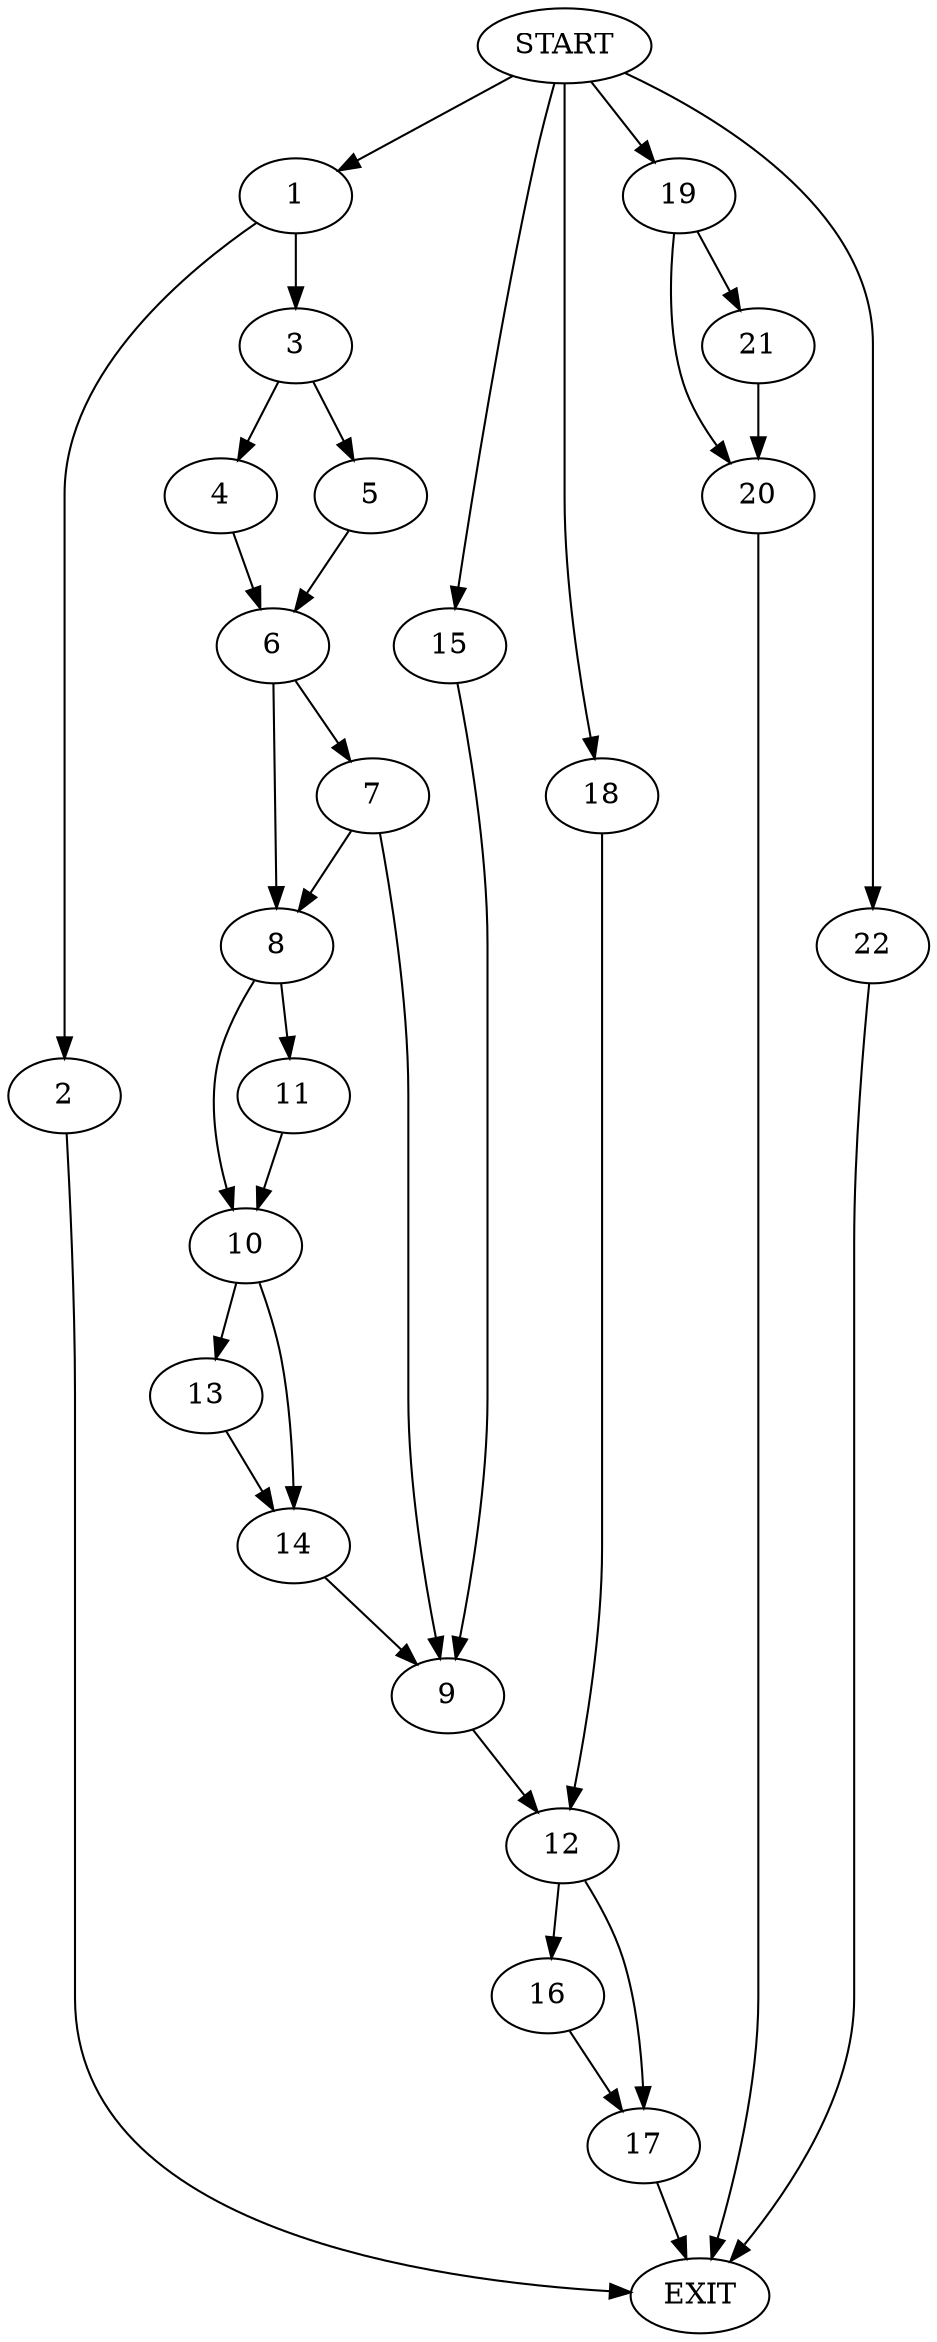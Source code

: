 digraph {
0 [label="START"]
23 [label="EXIT"]
0 -> 1
1 -> 2
1 -> 3
2 -> 23
3 -> 4
3 -> 5
4 -> 6
5 -> 6
6 -> 7
6 -> 8
7 -> 9
7 -> 8
8 -> 10
8 -> 11
9 -> 12
10 -> 13
10 -> 14
11 -> 10
14 -> 9
13 -> 14
0 -> 15
15 -> 9
12 -> 16
12 -> 17
0 -> 18
18 -> 12
16 -> 17
17 -> 23
0 -> 19
19 -> 20
19 -> 21
20 -> 23
21 -> 20
0 -> 22
22 -> 23
}
